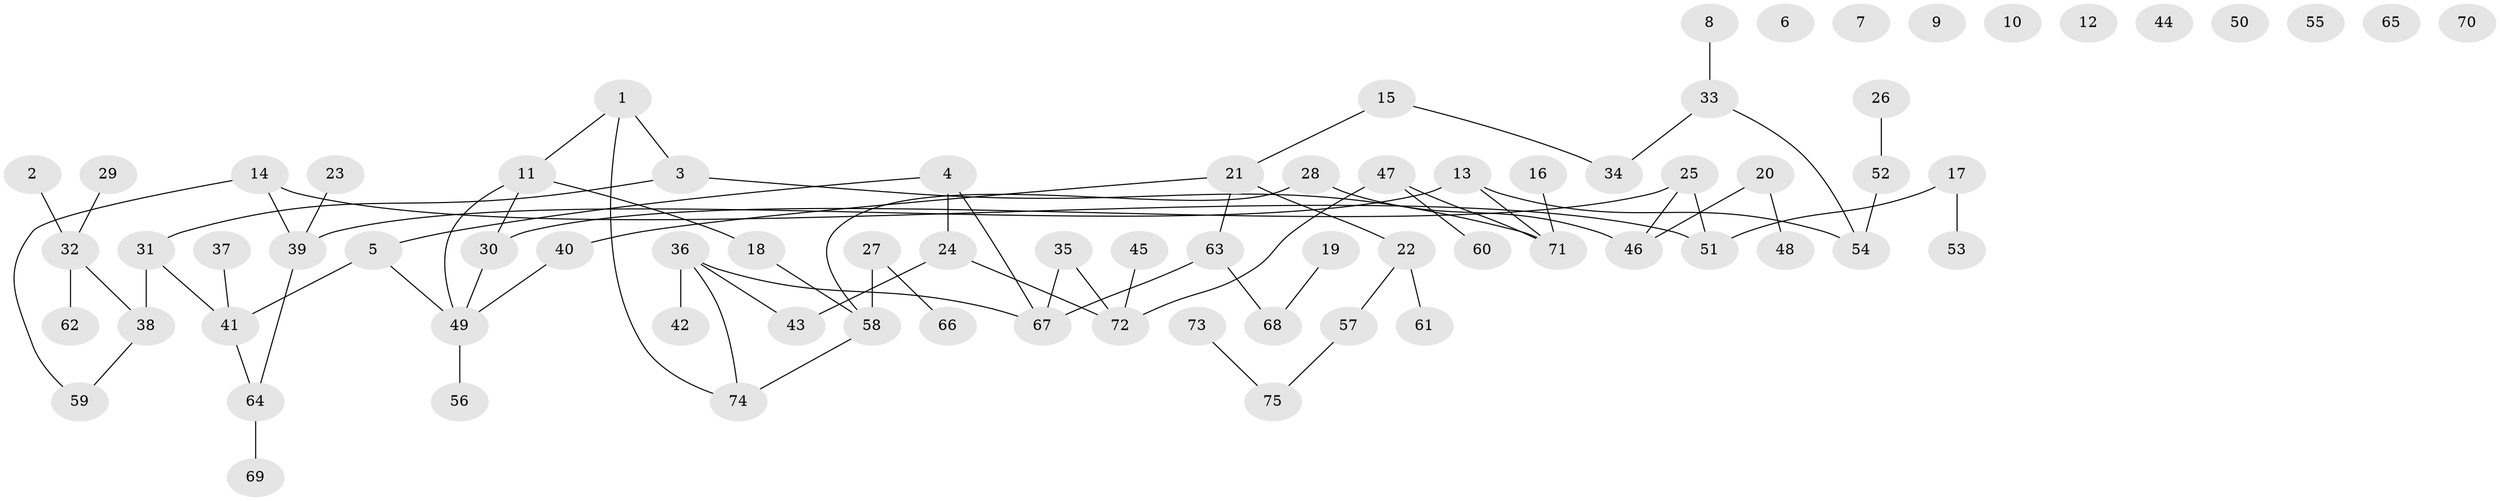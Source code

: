// Generated by graph-tools (version 1.1) at 2025/13/03/09/25 04:13:04]
// undirected, 75 vertices, 77 edges
graph export_dot {
graph [start="1"]
  node [color=gray90,style=filled];
  1;
  2;
  3;
  4;
  5;
  6;
  7;
  8;
  9;
  10;
  11;
  12;
  13;
  14;
  15;
  16;
  17;
  18;
  19;
  20;
  21;
  22;
  23;
  24;
  25;
  26;
  27;
  28;
  29;
  30;
  31;
  32;
  33;
  34;
  35;
  36;
  37;
  38;
  39;
  40;
  41;
  42;
  43;
  44;
  45;
  46;
  47;
  48;
  49;
  50;
  51;
  52;
  53;
  54;
  55;
  56;
  57;
  58;
  59;
  60;
  61;
  62;
  63;
  64;
  65;
  66;
  67;
  68;
  69;
  70;
  71;
  72;
  73;
  74;
  75;
  1 -- 3;
  1 -- 11;
  1 -- 74;
  2 -- 32;
  3 -- 31;
  3 -- 71;
  4 -- 5;
  4 -- 24;
  4 -- 67;
  5 -- 41;
  5 -- 49;
  8 -- 33;
  11 -- 18;
  11 -- 30;
  11 -- 49;
  13 -- 39;
  13 -- 54;
  13 -- 71;
  14 -- 39;
  14 -- 51;
  14 -- 59;
  15 -- 21;
  15 -- 34;
  16 -- 71;
  17 -- 51;
  17 -- 53;
  18 -- 58;
  19 -- 68;
  20 -- 46;
  20 -- 48;
  21 -- 22;
  21 -- 40;
  21 -- 63;
  22 -- 57;
  22 -- 61;
  23 -- 39;
  24 -- 43;
  24 -- 72;
  25 -- 30;
  25 -- 46;
  25 -- 51;
  26 -- 52;
  27 -- 58;
  27 -- 66;
  28 -- 46;
  28 -- 58;
  29 -- 32;
  30 -- 49;
  31 -- 38;
  31 -- 41;
  32 -- 38;
  32 -- 62;
  33 -- 34;
  33 -- 54;
  35 -- 67;
  35 -- 72;
  36 -- 42;
  36 -- 43;
  36 -- 67;
  36 -- 74;
  37 -- 41;
  38 -- 59;
  39 -- 64;
  40 -- 49;
  41 -- 64;
  45 -- 72;
  47 -- 60;
  47 -- 71;
  47 -- 72;
  49 -- 56;
  52 -- 54;
  57 -- 75;
  58 -- 74;
  63 -- 67;
  63 -- 68;
  64 -- 69;
  73 -- 75;
}
